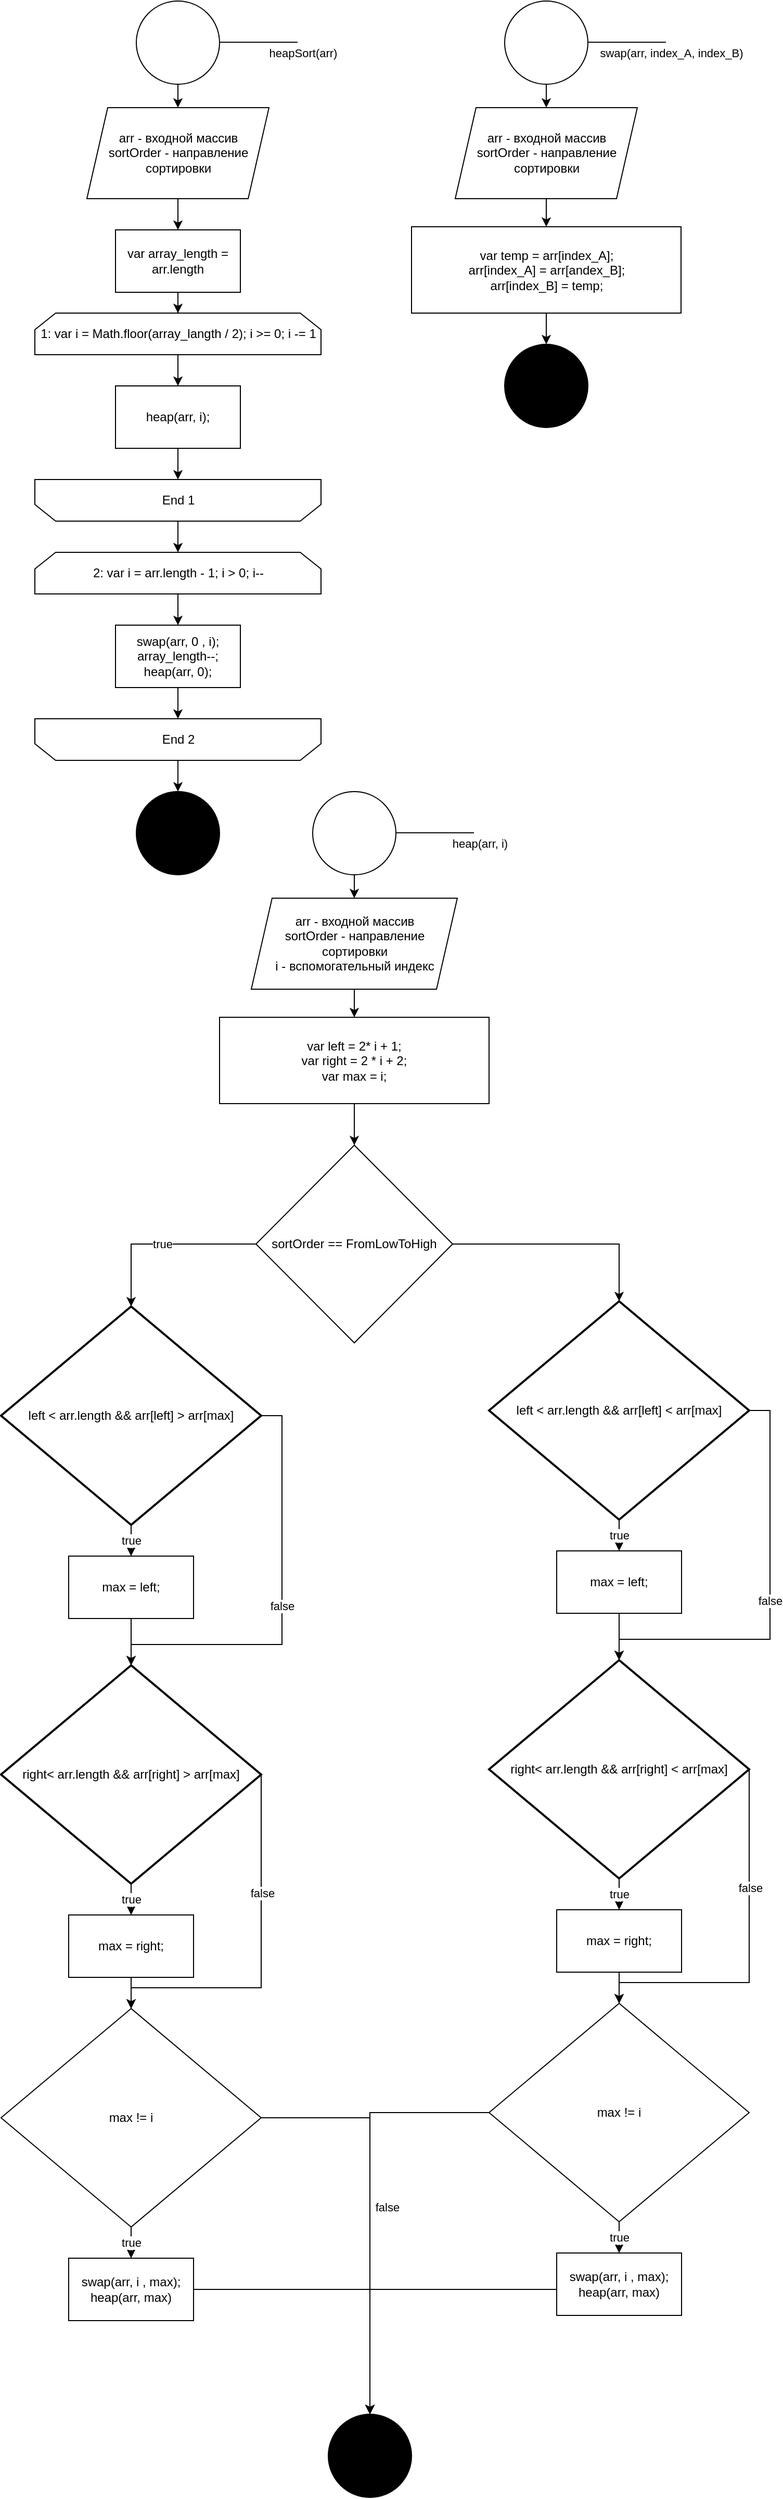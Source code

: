 <mxfile version="14.9.4" type="device"><diagram id="CgQR5W3rNRReVRXTikk6" name="Page-1"><mxGraphModel dx="2473" dy="6605" grid="1" gridSize="10" guides="1" tooltips="1" connect="1" arrows="1" fold="1" page="1" pageScale="1" pageWidth="827" pageHeight="1169" math="0" shadow="0"><root><mxCell id="0"/><mxCell id="1" parent="0"/><mxCell id="D7d0x_8HIm1AzxumzSY8-30" style="edgeStyle=orthogonalEdgeStyle;rounded=0;orthogonalLoop=1;jettySize=auto;html=1;entryX=0.5;entryY=0;entryDx=0;entryDy=0;endArrow=classic;endFill=1;strokeColor=#000000;" edge="1" parent="1" source="D7d0x_8HIm1AzxumzSY8-31"><mxGeometry relative="1" as="geometry"><Array as="points"><mxPoint x="739.5" y="-70"/><mxPoint x="1024.5" y="-70"/><mxPoint x="1024.5" y="-380"/><mxPoint x="619.5" y="-380"/></Array><mxPoint x="619" y="-360" as="targetPoint"/></mxGeometry></mxCell><mxCell id="D7d0x_8HIm1AzxumzSY8-86" value="heapSort(arr)" style="edgeStyle=orthogonalEdgeStyle;rounded=0;orthogonalLoop=1;jettySize=auto;html=1;entryX=1;entryY=0.5;entryDx=0;entryDy=0;endArrow=none;endFill=0;" edge="1" parent="1"><mxGeometry x="-1" y="11" relative="1" as="geometry"><mxPoint x="1545" y="-1080.34" as="sourcePoint"/><mxPoint x="1470" y="-1080.34" as="targetPoint"/><mxPoint x="5" y="-1" as="offset"/></mxGeometry></mxCell><mxCell id="D7d0x_8HIm1AzxumzSY8-108" style="edgeStyle=orthogonalEdgeStyle;rounded=0;orthogonalLoop=1;jettySize=auto;html=1;entryX=0.5;entryY=0;entryDx=0;entryDy=0;" edge="1" parent="1" source="D7d0x_8HIm1AzxumzSY8-87" target="D7d0x_8HIm1AzxumzSY8-88"><mxGeometry relative="1" as="geometry"/></mxCell><mxCell id="D7d0x_8HIm1AzxumzSY8-87" value="" style="ellipse;whiteSpace=wrap;html=1;aspect=fixed;" vertex="1" parent="1"><mxGeometry x="1390" y="-1120" width="80" height="80" as="geometry"/></mxCell><mxCell id="D7d0x_8HIm1AzxumzSY8-109" style="edgeStyle=orthogonalEdgeStyle;rounded=0;orthogonalLoop=1;jettySize=auto;html=1;entryX=0.5;entryY=0;entryDx=0;entryDy=0;" edge="1" parent="1" source="D7d0x_8HIm1AzxumzSY8-88" target="D7d0x_8HIm1AzxumzSY8-90"><mxGeometry relative="1" as="geometry"/></mxCell><mxCell id="D7d0x_8HIm1AzxumzSY8-88" value="arr - входной массив&lt;br&gt;sortOrder - направление сортировки" style="shape=parallelogram;perimeter=parallelogramPerimeter;whiteSpace=wrap;html=1;fixedSize=1;" vertex="1" parent="1"><mxGeometry x="1342.5" y="-1017.5" width="175" height="87.5" as="geometry"/></mxCell><mxCell id="D7d0x_8HIm1AzxumzSY8-95" style="edgeStyle=orthogonalEdgeStyle;rounded=0;orthogonalLoop=1;jettySize=auto;html=1;entryX=0.5;entryY=0;entryDx=0;entryDy=0;" edge="1" parent="1" source="D7d0x_8HIm1AzxumzSY8-90" target="D7d0x_8HIm1AzxumzSY8-91"><mxGeometry relative="1" as="geometry"/></mxCell><mxCell id="D7d0x_8HIm1AzxumzSY8-90" value="var array_length = arr.length" style="rounded=0;whiteSpace=wrap;html=1;" vertex="1" parent="1"><mxGeometry x="1370" y="-900" width="120" height="60" as="geometry"/></mxCell><mxCell id="D7d0x_8HIm1AzxumzSY8-96" style="edgeStyle=orthogonalEdgeStyle;rounded=0;orthogonalLoop=1;jettySize=auto;html=1;entryX=0.5;entryY=0;entryDx=0;entryDy=0;" edge="1" parent="1" source="D7d0x_8HIm1AzxumzSY8-91" target="D7d0x_8HIm1AzxumzSY8-94"><mxGeometry relative="1" as="geometry"/></mxCell><mxCell id="D7d0x_8HIm1AzxumzSY8-91" value="1: var i = Math.floor(array_langth / 2); i &amp;gt;= 0; i -= 1" style="shape=loopLimit;whiteSpace=wrap;html=1;" vertex="1" parent="1"><mxGeometry x="1292.5" y="-820" width="275" height="40" as="geometry"/></mxCell><mxCell id="D7d0x_8HIm1AzxumzSY8-101" style="edgeStyle=orthogonalEdgeStyle;rounded=0;orthogonalLoop=1;jettySize=auto;html=1;entryX=0.5;entryY=0;entryDx=0;entryDy=0;" edge="1" parent="1" source="D7d0x_8HIm1AzxumzSY8-92" target="D7d0x_8HIm1AzxumzSY8-98"><mxGeometry relative="1" as="geometry"/></mxCell><mxCell id="D7d0x_8HIm1AzxumzSY8-92" value="End 1" style="shape=loopLimit;whiteSpace=wrap;html=1;flipV=1;" vertex="1" parent="1"><mxGeometry x="1292.5" y="-660" width="275" height="40" as="geometry"/></mxCell><mxCell id="D7d0x_8HIm1AzxumzSY8-97" style="edgeStyle=orthogonalEdgeStyle;rounded=0;orthogonalLoop=1;jettySize=auto;html=1;entryX=0.5;entryY=0;entryDx=0;entryDy=0;" edge="1" parent="1" source="D7d0x_8HIm1AzxumzSY8-94" target="D7d0x_8HIm1AzxumzSY8-92"><mxGeometry relative="1" as="geometry"/></mxCell><mxCell id="D7d0x_8HIm1AzxumzSY8-94" value="heap(arr, i);" style="rounded=0;whiteSpace=wrap;html=1;" vertex="1" parent="1"><mxGeometry x="1370" y="-750" width="120" height="60" as="geometry"/></mxCell><mxCell id="D7d0x_8HIm1AzxumzSY8-102" style="edgeStyle=orthogonalEdgeStyle;rounded=0;orthogonalLoop=1;jettySize=auto;html=1;entryX=0.5;entryY=0;entryDx=0;entryDy=0;" edge="1" parent="1" source="D7d0x_8HIm1AzxumzSY8-98" target="D7d0x_8HIm1AzxumzSY8-99"><mxGeometry relative="1" as="geometry"/></mxCell><mxCell id="D7d0x_8HIm1AzxumzSY8-98" value="2: var i = arr.length - 1; i &amp;gt; 0; i--" style="shape=loopLimit;whiteSpace=wrap;html=1;" vertex="1" parent="1"><mxGeometry x="1292.5" y="-590" width="275" height="40" as="geometry"/></mxCell><mxCell id="D7d0x_8HIm1AzxumzSY8-103" style="edgeStyle=orthogonalEdgeStyle;rounded=0;orthogonalLoop=1;jettySize=auto;html=1;entryX=0.5;entryY=0;entryDx=0;entryDy=0;" edge="1" parent="1" source="D7d0x_8HIm1AzxumzSY8-99" target="D7d0x_8HIm1AzxumzSY8-100"><mxGeometry relative="1" as="geometry"/></mxCell><mxCell id="D7d0x_8HIm1AzxumzSY8-99" value="swap(arr, 0 , i);&lt;br&gt;array_length--;&lt;br&gt;heap(arr, 0);" style="rounded=0;whiteSpace=wrap;html=1;" vertex="1" parent="1"><mxGeometry x="1370" y="-520" width="120" height="60" as="geometry"/></mxCell><mxCell id="D7d0x_8HIm1AzxumzSY8-114" style="edgeStyle=orthogonalEdgeStyle;rounded=0;orthogonalLoop=1;jettySize=auto;html=1;entryX=0.5;entryY=0;entryDx=0;entryDy=0;" edge="1" parent="1" source="D7d0x_8HIm1AzxumzSY8-100" target="D7d0x_8HIm1AzxumzSY8-112"><mxGeometry relative="1" as="geometry"/></mxCell><mxCell id="D7d0x_8HIm1AzxumzSY8-100" value="End 2" style="shape=loopLimit;whiteSpace=wrap;html=1;flipV=1;" vertex="1" parent="1"><mxGeometry x="1292.5" y="-430" width="275" height="40" as="geometry"/></mxCell><mxCell id="D7d0x_8HIm1AzxumzSY8-104" value="swap(arr, index_A, index_B)" style="edgeStyle=orthogonalEdgeStyle;rounded=0;orthogonalLoop=1;jettySize=auto;html=1;entryX=1;entryY=0.5;entryDx=0;entryDy=0;endArrow=none;endFill=0;" edge="1" parent="1"><mxGeometry x="-1" y="11" relative="1" as="geometry"><mxPoint x="1899" y="-1080.34" as="sourcePoint"/><mxPoint x="1824" y="-1080.34" as="targetPoint"/><mxPoint x="5" y="-1" as="offset"/></mxGeometry></mxCell><mxCell id="D7d0x_8HIm1AzxumzSY8-107" style="edgeStyle=orthogonalEdgeStyle;rounded=0;orthogonalLoop=1;jettySize=auto;html=1;entryX=0.5;entryY=0;entryDx=0;entryDy=0;" edge="1" parent="1" source="D7d0x_8HIm1AzxumzSY8-105" target="D7d0x_8HIm1AzxumzSY8-106"><mxGeometry relative="1" as="geometry"/></mxCell><mxCell id="D7d0x_8HIm1AzxumzSY8-105" value="" style="ellipse;whiteSpace=wrap;html=1;aspect=fixed;" vertex="1" parent="1"><mxGeometry x="1744" y="-1120" width="80" height="80" as="geometry"/></mxCell><mxCell id="D7d0x_8HIm1AzxumzSY8-111" style="edgeStyle=orthogonalEdgeStyle;rounded=0;orthogonalLoop=1;jettySize=auto;html=1;entryX=0.5;entryY=0;entryDx=0;entryDy=0;" edge="1" parent="1" source="D7d0x_8HIm1AzxumzSY8-106" target="D7d0x_8HIm1AzxumzSY8-110"><mxGeometry relative="1" as="geometry"/></mxCell><mxCell id="D7d0x_8HIm1AzxumzSY8-106" value="arr - входной массив&lt;br&gt;sortOrder - направление сортировки" style="shape=parallelogram;perimeter=parallelogramPerimeter;whiteSpace=wrap;html=1;fixedSize=1;" vertex="1" parent="1"><mxGeometry x="1696.5" y="-1017.5" width="175" height="87.5" as="geometry"/></mxCell><mxCell id="D7d0x_8HIm1AzxumzSY8-115" style="edgeStyle=orthogonalEdgeStyle;rounded=0;orthogonalLoop=1;jettySize=auto;html=1;entryX=0.5;entryY=0;entryDx=0;entryDy=0;" edge="1" parent="1" source="D7d0x_8HIm1AzxumzSY8-110" target="D7d0x_8HIm1AzxumzSY8-113"><mxGeometry relative="1" as="geometry"/></mxCell><mxCell id="D7d0x_8HIm1AzxumzSY8-110" value="var temp = arr[index_A];&lt;br&gt;arr[index_A] = arr[andex_B];&lt;br&gt;arr[index_B] = temp;" style="rounded=0;whiteSpace=wrap;html=1;" vertex="1" parent="1"><mxGeometry x="1654.5" y="-903" width="259" height="83" as="geometry"/></mxCell><mxCell id="D7d0x_8HIm1AzxumzSY8-112" value="" style="ellipse;whiteSpace=wrap;html=1;aspect=fixed;fillColor=#000000;" vertex="1" parent="1"><mxGeometry x="1390" y="-360" width="80" height="80" as="geometry"/></mxCell><mxCell id="D7d0x_8HIm1AzxumzSY8-113" value="" style="ellipse;whiteSpace=wrap;html=1;aspect=fixed;fillColor=#000000;" vertex="1" parent="1"><mxGeometry x="1744" y="-790" width="80" height="80" as="geometry"/></mxCell><mxCell id="D7d0x_8HIm1AzxumzSY8-116" value="heap(arr, i)" style="edgeStyle=orthogonalEdgeStyle;rounded=0;orthogonalLoop=1;jettySize=auto;html=1;entryX=1;entryY=0.5;entryDx=0;entryDy=0;endArrow=none;endFill=0;" edge="1" parent="1"><mxGeometry x="-1" y="11" relative="1" as="geometry"><mxPoint x="1714.5" y="-320.34" as="sourcePoint"/><mxPoint x="1639.5" y="-320.34" as="targetPoint"/><mxPoint x="5" y="-1" as="offset"/></mxGeometry></mxCell><mxCell id="D7d0x_8HIm1AzxumzSY8-117" style="edgeStyle=orthogonalEdgeStyle;rounded=0;orthogonalLoop=1;jettySize=auto;html=1;entryX=0.5;entryY=0;entryDx=0;entryDy=0;" edge="1" parent="1" source="D7d0x_8HIm1AzxumzSY8-118" target="D7d0x_8HIm1AzxumzSY8-120"><mxGeometry relative="1" as="geometry"/></mxCell><mxCell id="D7d0x_8HIm1AzxumzSY8-118" value="" style="ellipse;whiteSpace=wrap;html=1;aspect=fixed;" vertex="1" parent="1"><mxGeometry x="1559.5" y="-360" width="80" height="80" as="geometry"/></mxCell><mxCell id="D7d0x_8HIm1AzxumzSY8-119" style="edgeStyle=orthogonalEdgeStyle;rounded=0;orthogonalLoop=1;jettySize=auto;html=1;entryX=0.5;entryY=0;entryDx=0;entryDy=0;" edge="1" parent="1" source="D7d0x_8HIm1AzxumzSY8-120" target="D7d0x_8HIm1AzxumzSY8-122"><mxGeometry relative="1" as="geometry"/></mxCell><mxCell id="D7d0x_8HIm1AzxumzSY8-120" value="arr - входной массив&lt;br&gt;sortOrder - направление сортировки&lt;br&gt;i - вспомогательный индекс" style="shape=parallelogram;perimeter=parallelogramPerimeter;whiteSpace=wrap;html=1;fixedSize=1;" vertex="1" parent="1"><mxGeometry x="1500.5" y="-257.5" width="198" height="87.5" as="geometry"/></mxCell><mxCell id="D7d0x_8HIm1AzxumzSY8-125" style="edgeStyle=orthogonalEdgeStyle;rounded=0;orthogonalLoop=1;jettySize=auto;html=1;entryX=0.5;entryY=0;entryDx=0;entryDy=0;" edge="1" parent="1" source="D7d0x_8HIm1AzxumzSY8-122" target="D7d0x_8HIm1AzxumzSY8-124"><mxGeometry relative="1" as="geometry"/></mxCell><mxCell id="D7d0x_8HIm1AzxumzSY8-122" value="var left = 2* i + 1;&lt;br&gt;var right = 2 * i + 2;&lt;br&gt;var max = i;" style="rounded=0;whiteSpace=wrap;html=1;" vertex="1" parent="1"><mxGeometry x="1470" y="-143" width="259" height="83" as="geometry"/></mxCell><mxCell id="D7d0x_8HIm1AzxumzSY8-123" value="" style="ellipse;whiteSpace=wrap;html=1;aspect=fixed;fillColor=#000000;" vertex="1" parent="1"><mxGeometry x="1574.5" y="1200" width="80" height="80" as="geometry"/></mxCell><mxCell id="D7d0x_8HIm1AzxumzSY8-127" value="true" style="edgeStyle=orthogonalEdgeStyle;rounded=0;orthogonalLoop=1;jettySize=auto;html=1;entryX=0.5;entryY=0;entryDx=0;entryDy=0;exitX=0;exitY=0.5;exitDx=0;exitDy=0;" edge="1" parent="1" source="D7d0x_8HIm1AzxumzSY8-124" target="D7d0x_8HIm1AzxumzSY8-126"><mxGeometry relative="1" as="geometry"/></mxCell><mxCell id="D7d0x_8HIm1AzxumzSY8-158" style="edgeStyle=orthogonalEdgeStyle;rounded=0;orthogonalLoop=1;jettySize=auto;html=1;entryX=0.5;entryY=0;entryDx=0;entryDy=0;" edge="1" parent="1" source="D7d0x_8HIm1AzxumzSY8-124" target="D7d0x_8HIm1AzxumzSY8-146"><mxGeometry relative="1" as="geometry"/></mxCell><mxCell id="D7d0x_8HIm1AzxumzSY8-124" value="sortOrder == FromLowToHigh" style="rhombus;whiteSpace=wrap;html=1;" vertex="1" parent="1"><mxGeometry x="1505" y="-20" width="189" height="190" as="geometry"/></mxCell><mxCell id="D7d0x_8HIm1AzxumzSY8-129" value="true" style="edgeStyle=orthogonalEdgeStyle;rounded=0;orthogonalLoop=1;jettySize=auto;html=1;entryX=0.5;entryY=0;entryDx=0;entryDy=0;" edge="1" parent="1" source="D7d0x_8HIm1AzxumzSY8-126" target="D7d0x_8HIm1AzxumzSY8-128"><mxGeometry relative="1" as="geometry"/></mxCell><mxCell id="D7d0x_8HIm1AzxumzSY8-133" value="false" style="edgeStyle=orthogonalEdgeStyle;rounded=0;orthogonalLoop=1;jettySize=auto;html=1;exitX=1;exitY=0.5;exitDx=0;exitDy=0;entryX=0.5;entryY=0;entryDx=0;entryDy=0;" edge="1" parent="1" source="D7d0x_8HIm1AzxumzSY8-126" target="D7d0x_8HIm1AzxumzSY8-131"><mxGeometry relative="1" as="geometry"><Array as="points"><mxPoint x="1530" y="240"/><mxPoint x="1530" y="460"/><mxPoint x="1385" y="460"/></Array></mxGeometry></mxCell><mxCell id="D7d0x_8HIm1AzxumzSY8-126" value="left &amp;lt; arr.length &amp;amp;&amp;amp; arr[left] &amp;gt; arr[max]" style="rhombus;whiteSpace=wrap;html=1;strokeWidth=2;" vertex="1" parent="1"><mxGeometry x="1260" y="135" width="250" height="210" as="geometry"/></mxCell><mxCell id="D7d0x_8HIm1AzxumzSY8-132" style="edgeStyle=orthogonalEdgeStyle;rounded=0;orthogonalLoop=1;jettySize=auto;html=1;" edge="1" parent="1" source="D7d0x_8HIm1AzxumzSY8-128" target="D7d0x_8HIm1AzxumzSY8-131"><mxGeometry relative="1" as="geometry"/></mxCell><mxCell id="D7d0x_8HIm1AzxumzSY8-128" value="max = left;" style="rounded=0;whiteSpace=wrap;html=1;" vertex="1" parent="1"><mxGeometry x="1325" y="375" width="120" height="60" as="geometry"/></mxCell><mxCell id="D7d0x_8HIm1AzxumzSY8-135" value="true" style="edgeStyle=orthogonalEdgeStyle;rounded=0;orthogonalLoop=1;jettySize=auto;html=1;entryX=0.5;entryY=0;entryDx=0;entryDy=0;" edge="1" parent="1" source="D7d0x_8HIm1AzxumzSY8-131" target="D7d0x_8HIm1AzxumzSY8-134"><mxGeometry relative="1" as="geometry"/></mxCell><mxCell id="D7d0x_8HIm1AzxumzSY8-139" style="edgeStyle=orthogonalEdgeStyle;rounded=0;orthogonalLoop=1;jettySize=auto;html=1;" edge="1" parent="1"><mxGeometry relative="1" as="geometry"><mxPoint x="1385" y="810" as="targetPoint"/><mxPoint x="1510" y="585" as="sourcePoint"/><Array as="points"><mxPoint x="1510" y="790"/><mxPoint x="1385" y="790"/></Array></mxGeometry></mxCell><mxCell id="D7d0x_8HIm1AzxumzSY8-140" value="false" style="edgeLabel;html=1;align=center;verticalAlign=middle;resizable=0;points=[];" vertex="1" connectable="0" parent="D7d0x_8HIm1AzxumzSY8-139"><mxGeometry x="-0.352" y="1" relative="1" as="geometry"><mxPoint as="offset"/></mxGeometry></mxCell><mxCell id="D7d0x_8HIm1AzxumzSY8-131" value="right&amp;lt; arr.length &amp;amp;&amp;amp; arr[right] &amp;gt; arr[max]" style="rhombus;whiteSpace=wrap;html=1;strokeWidth=2;" vertex="1" parent="1"><mxGeometry x="1260" y="480" width="250" height="210" as="geometry"/></mxCell><mxCell id="D7d0x_8HIm1AzxumzSY8-138" style="edgeStyle=orthogonalEdgeStyle;rounded=0;orthogonalLoop=1;jettySize=auto;html=1;" edge="1" parent="1" source="D7d0x_8HIm1AzxumzSY8-134" target="D7d0x_8HIm1AzxumzSY8-137"><mxGeometry relative="1" as="geometry"/></mxCell><mxCell id="D7d0x_8HIm1AzxumzSY8-134" value="max = right;" style="rounded=0;whiteSpace=wrap;html=1;" vertex="1" parent="1"><mxGeometry x="1325" y="720" width="120" height="60" as="geometry"/></mxCell><mxCell id="D7d0x_8HIm1AzxumzSY8-143" value="true" style="edgeStyle=orthogonalEdgeStyle;rounded=0;orthogonalLoop=1;jettySize=auto;html=1;entryX=0.5;entryY=0;entryDx=0;entryDy=0;" edge="1" parent="1" source="D7d0x_8HIm1AzxumzSY8-137" target="D7d0x_8HIm1AzxumzSY8-142"><mxGeometry relative="1" as="geometry"/></mxCell><mxCell id="D7d0x_8HIm1AzxumzSY8-161" value="false" style="edgeStyle=orthogonalEdgeStyle;rounded=0;orthogonalLoop=1;jettySize=auto;html=1;entryX=0.5;entryY=0;entryDx=0;entryDy=0;" edge="1" parent="1" source="D7d0x_8HIm1AzxumzSY8-137" target="D7d0x_8HIm1AzxumzSY8-123"><mxGeometry x="-0.027" y="16" relative="1" as="geometry"><mxPoint y="1" as="offset"/></mxGeometry></mxCell><mxCell id="D7d0x_8HIm1AzxumzSY8-137" value="max != i" style="rhombus;whiteSpace=wrap;html=1;" vertex="1" parent="1"><mxGeometry x="1260" y="810" width="250" height="210" as="geometry"/></mxCell><mxCell id="D7d0x_8HIm1AzxumzSY8-159" style="edgeStyle=orthogonalEdgeStyle;rounded=0;orthogonalLoop=1;jettySize=auto;html=1;" edge="1" parent="1" source="D7d0x_8HIm1AzxumzSY8-142" target="D7d0x_8HIm1AzxumzSY8-123"><mxGeometry relative="1" as="geometry"/></mxCell><mxCell id="D7d0x_8HIm1AzxumzSY8-142" value="swap(arr, i , max);&lt;br&gt;heap(arr, max)" style="rounded=0;whiteSpace=wrap;html=1;" vertex="1" parent="1"><mxGeometry x="1325" y="1050" width="120" height="60" as="geometry"/></mxCell><mxCell id="D7d0x_8HIm1AzxumzSY8-144" value="true" style="edgeStyle=orthogonalEdgeStyle;rounded=0;orthogonalLoop=1;jettySize=auto;html=1;entryX=0.5;entryY=0;entryDx=0;entryDy=0;" edge="1" parent="1" source="D7d0x_8HIm1AzxumzSY8-146" target="D7d0x_8HIm1AzxumzSY8-148"><mxGeometry relative="1" as="geometry"/></mxCell><mxCell id="D7d0x_8HIm1AzxumzSY8-145" value="false" style="edgeStyle=orthogonalEdgeStyle;rounded=0;orthogonalLoop=1;jettySize=auto;html=1;exitX=1;exitY=0.5;exitDx=0;exitDy=0;entryX=0.5;entryY=0;entryDx=0;entryDy=0;" edge="1" parent="1" source="D7d0x_8HIm1AzxumzSY8-146" target="D7d0x_8HIm1AzxumzSY8-152"><mxGeometry relative="1" as="geometry"><Array as="points"><mxPoint x="1999" y="235"/><mxPoint x="1999" y="455"/><mxPoint x="1854" y="455"/></Array></mxGeometry></mxCell><mxCell id="D7d0x_8HIm1AzxumzSY8-146" value="left &amp;lt; arr.length &amp;amp;&amp;amp; arr[left] &amp;lt; arr[max]" style="rhombus;whiteSpace=wrap;html=1;strokeWidth=2;" vertex="1" parent="1"><mxGeometry x="1729" y="130" width="250" height="210" as="geometry"/></mxCell><mxCell id="D7d0x_8HIm1AzxumzSY8-147" style="edgeStyle=orthogonalEdgeStyle;rounded=0;orthogonalLoop=1;jettySize=auto;html=1;" edge="1" parent="1" source="D7d0x_8HIm1AzxumzSY8-148" target="D7d0x_8HIm1AzxumzSY8-152"><mxGeometry relative="1" as="geometry"/></mxCell><mxCell id="D7d0x_8HIm1AzxumzSY8-148" value="max = left;" style="rounded=0;whiteSpace=wrap;html=1;" vertex="1" parent="1"><mxGeometry x="1794" y="370" width="120" height="60" as="geometry"/></mxCell><mxCell id="D7d0x_8HIm1AzxumzSY8-149" value="true" style="edgeStyle=orthogonalEdgeStyle;rounded=0;orthogonalLoop=1;jettySize=auto;html=1;entryX=0.5;entryY=0;entryDx=0;entryDy=0;" edge="1" parent="1" source="D7d0x_8HIm1AzxumzSY8-152" target="D7d0x_8HIm1AzxumzSY8-154"><mxGeometry relative="1" as="geometry"/></mxCell><mxCell id="D7d0x_8HIm1AzxumzSY8-150" style="edgeStyle=orthogonalEdgeStyle;rounded=0;orthogonalLoop=1;jettySize=auto;html=1;" edge="1" parent="1"><mxGeometry relative="1" as="geometry"><mxPoint x="1854.0" y="805" as="targetPoint"/><mxPoint x="1979.0" y="580" as="sourcePoint"/><Array as="points"><mxPoint x="1979" y="785"/><mxPoint x="1854" y="785"/></Array></mxGeometry></mxCell><mxCell id="D7d0x_8HIm1AzxumzSY8-151" value="false" style="edgeLabel;html=1;align=center;verticalAlign=middle;resizable=0;points=[];" vertex="1" connectable="0" parent="D7d0x_8HIm1AzxumzSY8-150"><mxGeometry x="-0.352" y="1" relative="1" as="geometry"><mxPoint as="offset"/></mxGeometry></mxCell><mxCell id="D7d0x_8HIm1AzxumzSY8-152" value="right&amp;lt; arr.length &amp;amp;&amp;amp; arr[right] &amp;lt; arr[max]" style="rhombus;whiteSpace=wrap;html=1;strokeWidth=2;" vertex="1" parent="1"><mxGeometry x="1729" y="475" width="250" height="210" as="geometry"/></mxCell><mxCell id="D7d0x_8HIm1AzxumzSY8-153" style="edgeStyle=orthogonalEdgeStyle;rounded=0;orthogonalLoop=1;jettySize=auto;html=1;" edge="1" parent="1" source="D7d0x_8HIm1AzxumzSY8-154" target="D7d0x_8HIm1AzxumzSY8-156"><mxGeometry relative="1" as="geometry"/></mxCell><mxCell id="D7d0x_8HIm1AzxumzSY8-154" value="max = right;" style="rounded=0;whiteSpace=wrap;html=1;" vertex="1" parent="1"><mxGeometry x="1794" y="715" width="120" height="60" as="geometry"/></mxCell><mxCell id="D7d0x_8HIm1AzxumzSY8-155" value="true" style="edgeStyle=orthogonalEdgeStyle;rounded=0;orthogonalLoop=1;jettySize=auto;html=1;entryX=0.5;entryY=0;entryDx=0;entryDy=0;" edge="1" parent="1" source="D7d0x_8HIm1AzxumzSY8-156" target="D7d0x_8HIm1AzxumzSY8-157"><mxGeometry relative="1" as="geometry"/></mxCell><mxCell id="D7d0x_8HIm1AzxumzSY8-162" style="edgeStyle=orthogonalEdgeStyle;rounded=0;orthogonalLoop=1;jettySize=auto;html=1;entryX=0.5;entryY=0;entryDx=0;entryDy=0;" edge="1" parent="1" source="D7d0x_8HIm1AzxumzSY8-156" target="D7d0x_8HIm1AzxumzSY8-123"><mxGeometry relative="1" as="geometry"><Array as="points"><mxPoint x="1615" y="910"/></Array></mxGeometry></mxCell><mxCell id="D7d0x_8HIm1AzxumzSY8-156" value="max != i" style="rhombus;whiteSpace=wrap;html=1;" vertex="1" parent="1"><mxGeometry x="1729" y="805" width="250" height="210" as="geometry"/></mxCell><mxCell id="D7d0x_8HIm1AzxumzSY8-160" style="edgeStyle=orthogonalEdgeStyle;rounded=0;orthogonalLoop=1;jettySize=auto;html=1;entryX=0.5;entryY=0;entryDx=0;entryDy=0;" edge="1" parent="1" source="D7d0x_8HIm1AzxumzSY8-157" target="D7d0x_8HIm1AzxumzSY8-123"><mxGeometry relative="1" as="geometry"><Array as="points"><mxPoint x="1614" y="1080"/></Array></mxGeometry></mxCell><mxCell id="D7d0x_8HIm1AzxumzSY8-157" value="swap(arr, i , max);&lt;br&gt;heap(arr, max)" style="rounded=0;whiteSpace=wrap;html=1;" vertex="1" parent="1"><mxGeometry x="1794" y="1045" width="120" height="60" as="geometry"/></mxCell></root></mxGraphModel></diagram></mxfile>